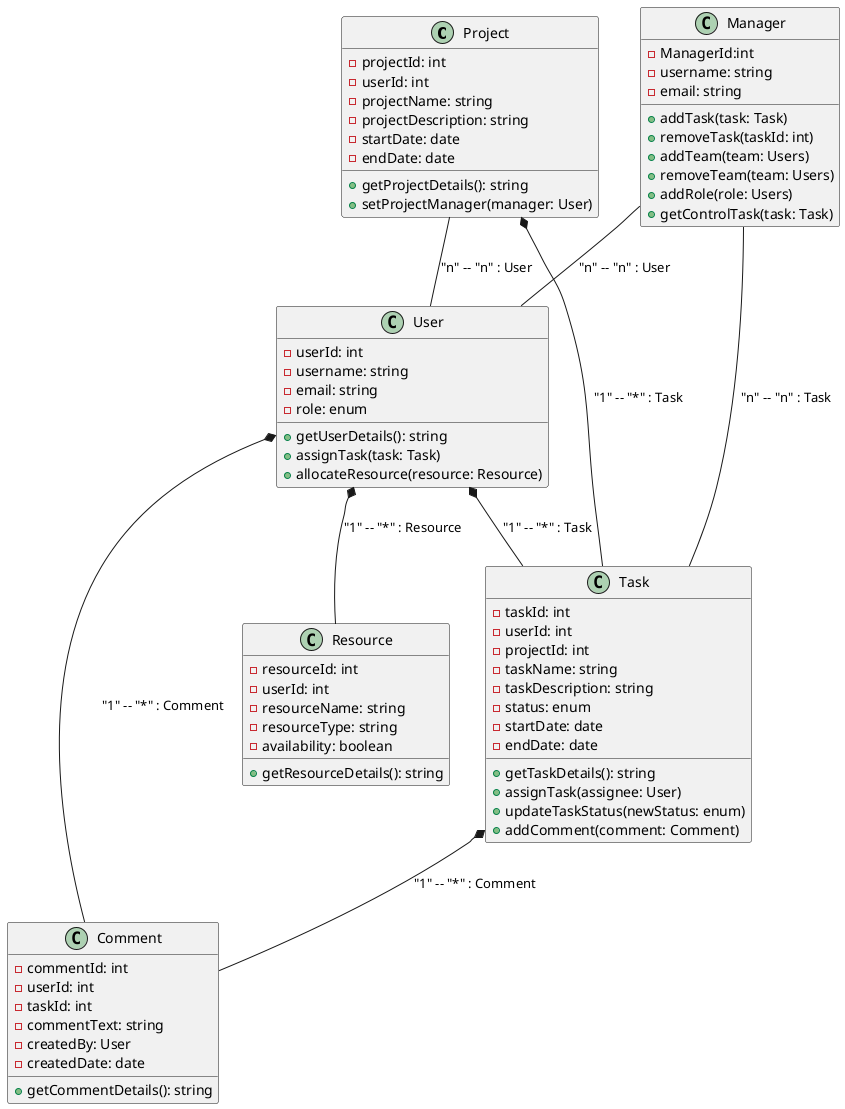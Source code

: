 @startuml
class Project{
- projectId: int
- userId: int
- projectName: string
- projectDescription: string
- startDate: date
- endDate: date
+ getProjectDetails(): string
+ setProjectManager(manager: User)

}
class Task{
- taskId: int
- userId: int
- projectId: int
- taskName: string
- taskDescription: string
- status: enum
- startDate: date
- endDate: date
+ getTaskDetails(): string
+ assignTask(assignee: User)
+ updateTaskStatus(newStatus: enum)
+ addComment(comment: Comment)
}
class User{
- userId: int
- username: string
- email: string
- role: enum
+ getUserDetails(): string
+ assignTask(task: Task)
+ allocateResource(resource: Resource)
}
class Resource{
- resourceId: int
- userId: int
- resourceName: string
- resourceType: string
- availability: boolean
+ getResourceDetails(): string
}
class Comment{
- commentId: int
- userId: int
- taskId: int
- commentText: string
- createdBy: User
- createdDate: date
+ getCommentDetails(): string
}
class Manager{
-ManagerId:int
- username: string
- email: string
+ addTask(task: Task)
+ removeTask(taskId: int)
+ addTeam(team: Users)
+ removeTeam(team: Users)
+ addRole(role: Users)
+ getControlTask(task: Task)
}
Project -- User : "n" -- "n" : User
Project *-- Task : "1" -- "*" : Task
User *-- Resource : "1" -- "*" : Resource
Task *-- Comment : "1" -- "*" : Comment
User *-- Comment : "1" -- "*" : Comment
User *-- Task : "1" -- "*" : Task
Manager -- User : "n" -- "n" : User
Manager -- Task : "n" -- "n" : Task
@enduml

